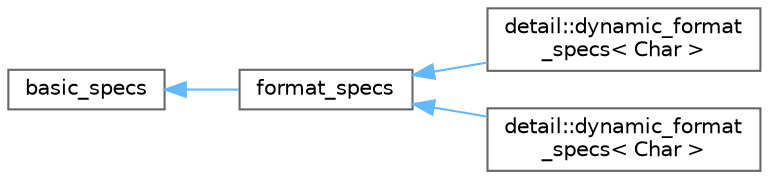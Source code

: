 digraph "类继承关系图"
{
 // LATEX_PDF_SIZE
  bgcolor="transparent";
  edge [fontname=Helvetica,fontsize=10,labelfontname=Helvetica,labelfontsize=10];
  node [fontname=Helvetica,fontsize=10,shape=box,height=0.2,width=0.4];
  rankdir="LR";
  Node0 [id="Node000000",label="basic_specs",height=0.2,width=0.4,color="grey40", fillcolor="white", style="filled",URL="$classbasic__specs.html",tooltip=" "];
  Node0 -> Node1 [id="edge314_Node000000_Node000001",dir="back",color="steelblue1",style="solid",tooltip=" "];
  Node1 [id="Node000001",label="format_specs",height=0.2,width=0.4,color="grey40", fillcolor="white", style="filled",URL="$structformat__specs.html",tooltip=" "];
  Node1 -> Node2 [id="edge315_Node000001_Node000002",dir="back",color="steelblue1",style="solid",tooltip=" "];
  Node2 [id="Node000002",label="detail::dynamic_format\l_specs\< Char \>",height=0.2,width=0.4,color="grey40", fillcolor="white", style="filled",URL="$structdetail_1_1dynamic__format__specs.html",tooltip=" "];
  Node1 -> Node3 [id="edge316_Node000001_Node000003",dir="back",color="steelblue1",style="solid",tooltip=" "];
  Node3 [id="Node000003",label="detail::dynamic_format\l_specs\< Char \>",height=0.2,width=0.4,color="grey40", fillcolor="white", style="filled",URL="$structdetail_1_1dynamic__format__specs.html",tooltip=" "];
}
